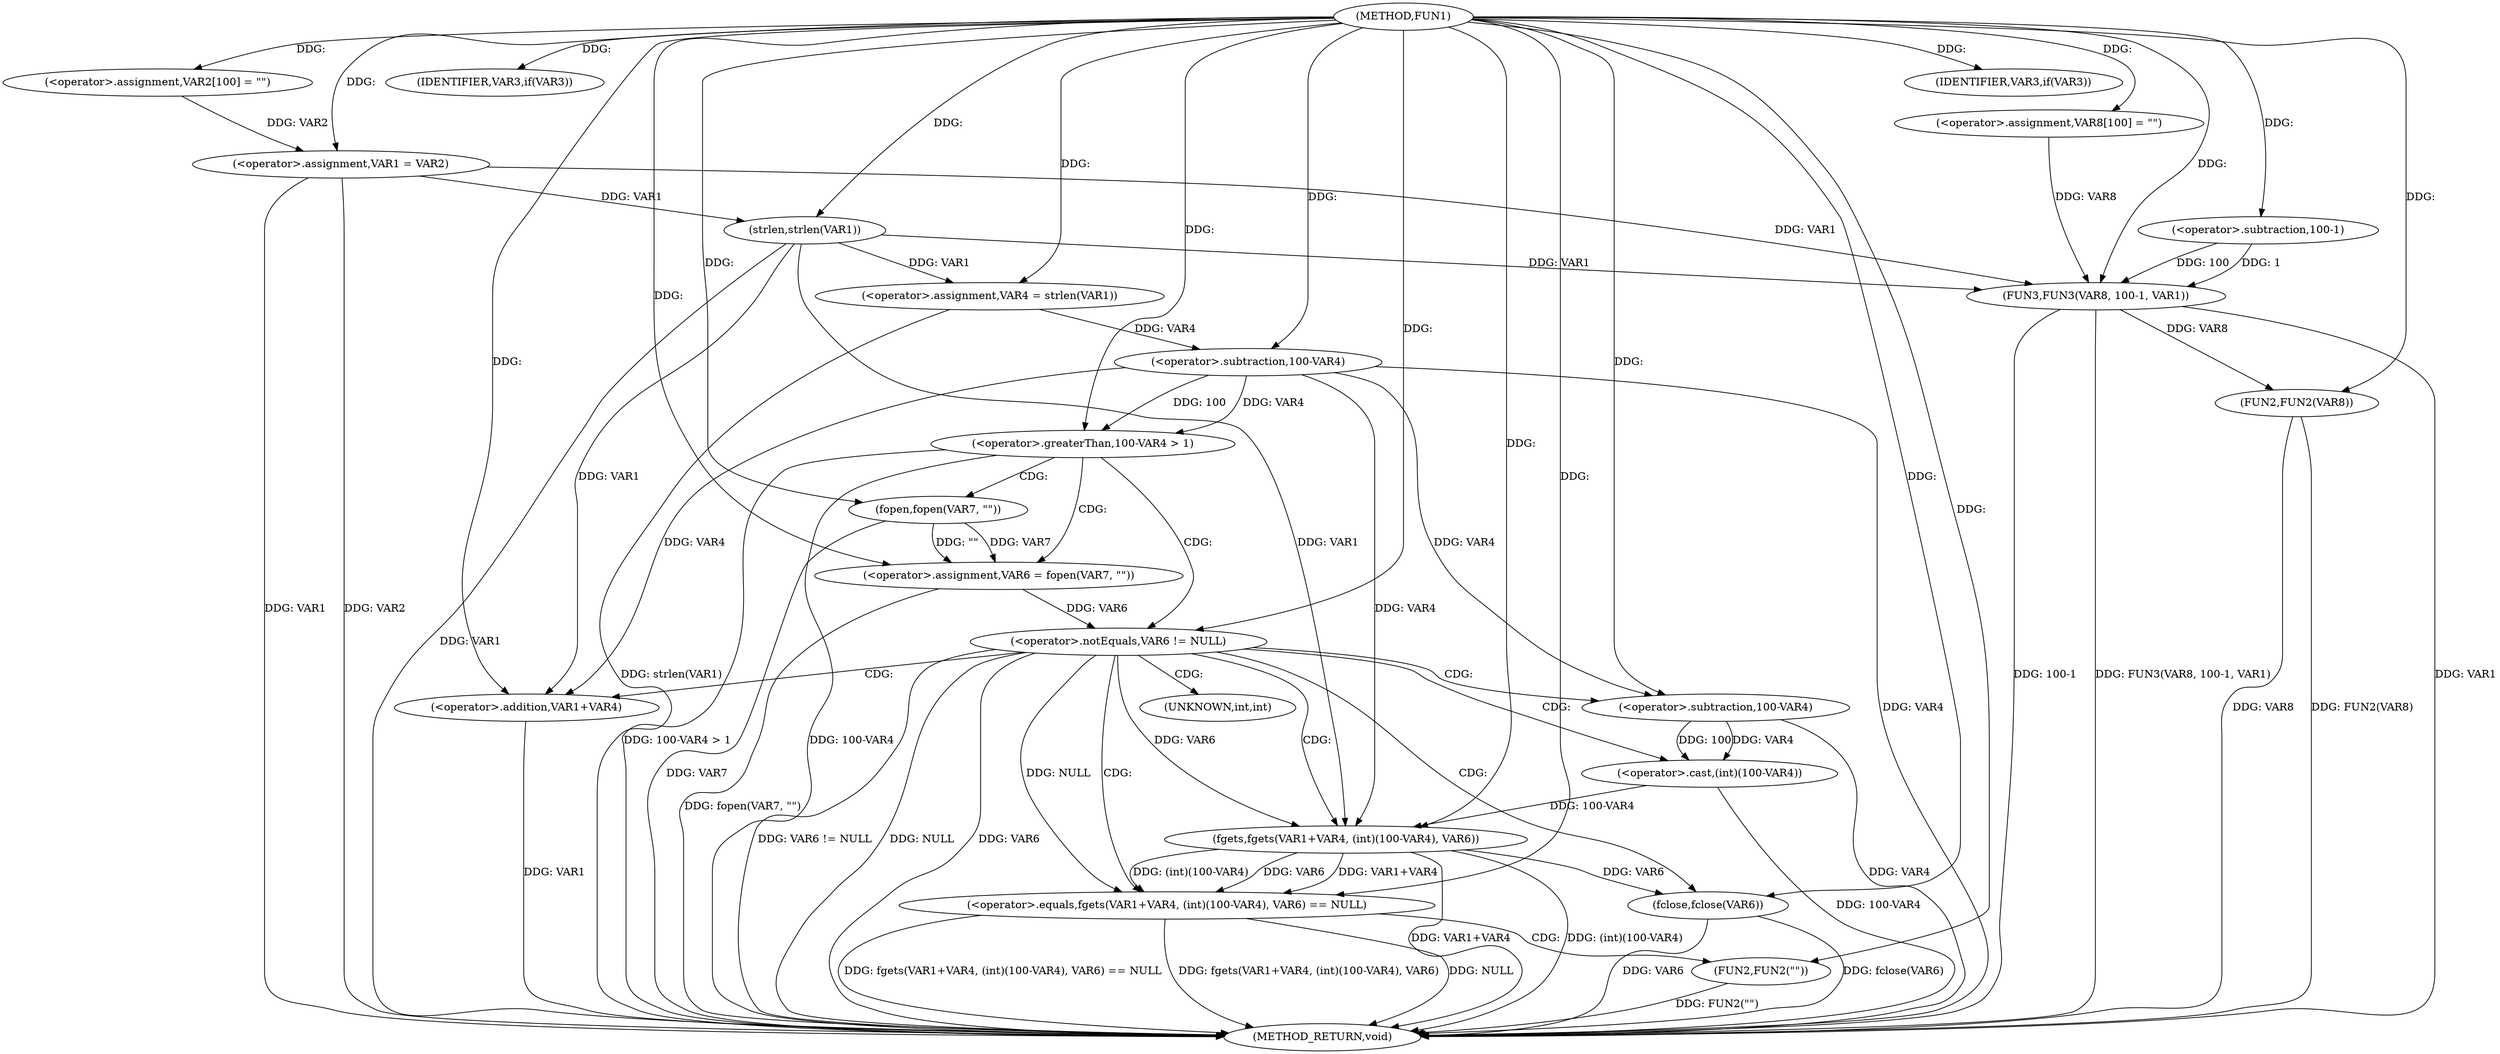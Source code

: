 digraph FUN1 {  
"1000100" [label = "(METHOD,FUN1)" ]
"1000171" [label = "(METHOD_RETURN,void)" ]
"1000104" [label = "(<operator>.assignment,VAR2[100] = \"\")" ]
"1000107" [label = "(<operator>.assignment,VAR1 = VAR2)" ]
"1000111" [label = "(IDENTIFIER,VAR3,if(VAR3))" ]
"1000115" [label = "(<operator>.assignment,VAR4 = strlen(VAR1))" ]
"1000117" [label = "(strlen,strlen(VAR1))" ]
"1000121" [label = "(<operator>.greaterThan,100-VAR4 > 1)" ]
"1000122" [label = "(<operator>.subtraction,100-VAR4)" ]
"1000127" [label = "(<operator>.assignment,VAR6 = fopen(VAR7, \"\"))" ]
"1000129" [label = "(fopen,fopen(VAR7, \"\"))" ]
"1000133" [label = "(<operator>.notEquals,VAR6 != NULL)" ]
"1000138" [label = "(<operator>.equals,fgets(VAR1+VAR4, (int)(100-VAR4), VAR6) == NULL)" ]
"1000139" [label = "(fgets,fgets(VAR1+VAR4, (int)(100-VAR4), VAR6))" ]
"1000140" [label = "(<operator>.addition,VAR1+VAR4)" ]
"1000143" [label = "(<operator>.cast,(int)(100-VAR4))" ]
"1000145" [label = "(<operator>.subtraction,100-VAR4)" ]
"1000151" [label = "(FUN2,FUN2(\"\"))" ]
"1000153" [label = "(fclose,fclose(VAR6))" ]
"1000156" [label = "(IDENTIFIER,VAR3,if(VAR3))" ]
"1000160" [label = "(<operator>.assignment,VAR8[100] = \"\")" ]
"1000163" [label = "(FUN3,FUN3(VAR8, 100-1, VAR1))" ]
"1000165" [label = "(<operator>.subtraction,100-1)" ]
"1000169" [label = "(FUN2,FUN2(VAR8))" ]
"1000144" [label = "(UNKNOWN,int,int)" ]
  "1000115" -> "1000171"  [ label = "DDG: strlen(VAR1)"] 
  "1000107" -> "1000171"  [ label = "DDG: VAR1"] 
  "1000169" -> "1000171"  [ label = "DDG: FUN2(VAR8)"] 
  "1000139" -> "1000171"  [ label = "DDG: VAR1+VAR4"] 
  "1000138" -> "1000171"  [ label = "DDG: NULL"] 
  "1000117" -> "1000171"  [ label = "DDG: VAR1"] 
  "1000133" -> "1000171"  [ label = "DDG: VAR6 != NULL"] 
  "1000153" -> "1000171"  [ label = "DDG: VAR6"] 
  "1000133" -> "1000171"  [ label = "DDG: NULL"] 
  "1000169" -> "1000171"  [ label = "DDG: VAR8"] 
  "1000138" -> "1000171"  [ label = "DDG: fgets(VAR1+VAR4, (int)(100-VAR4), VAR6) == NULL"] 
  "1000163" -> "1000171"  [ label = "DDG: FUN3(VAR8, 100-1, VAR1)"] 
  "1000145" -> "1000171"  [ label = "DDG: VAR4"] 
  "1000107" -> "1000171"  [ label = "DDG: VAR2"] 
  "1000163" -> "1000171"  [ label = "DDG: VAR1"] 
  "1000129" -> "1000171"  [ label = "DDG: VAR7"] 
  "1000151" -> "1000171"  [ label = "DDG: FUN2(\"\")"] 
  "1000140" -> "1000171"  [ label = "DDG: VAR1"] 
  "1000138" -> "1000171"  [ label = "DDG: fgets(VAR1+VAR4, (int)(100-VAR4), VAR6)"] 
  "1000127" -> "1000171"  [ label = "DDG: fopen(VAR7, \"\")"] 
  "1000133" -> "1000171"  [ label = "DDG: VAR6"] 
  "1000121" -> "1000171"  [ label = "DDG: 100-VAR4 > 1"] 
  "1000153" -> "1000171"  [ label = "DDG: fclose(VAR6)"] 
  "1000139" -> "1000171"  [ label = "DDG: (int)(100-VAR4)"] 
  "1000121" -> "1000171"  [ label = "DDG: 100-VAR4"] 
  "1000143" -> "1000171"  [ label = "DDG: 100-VAR4"] 
  "1000122" -> "1000171"  [ label = "DDG: VAR4"] 
  "1000163" -> "1000171"  [ label = "DDG: 100-1"] 
  "1000100" -> "1000104"  [ label = "DDG: "] 
  "1000104" -> "1000107"  [ label = "DDG: VAR2"] 
  "1000100" -> "1000107"  [ label = "DDG: "] 
  "1000100" -> "1000111"  [ label = "DDG: "] 
  "1000117" -> "1000115"  [ label = "DDG: VAR1"] 
  "1000100" -> "1000115"  [ label = "DDG: "] 
  "1000107" -> "1000117"  [ label = "DDG: VAR1"] 
  "1000100" -> "1000117"  [ label = "DDG: "] 
  "1000122" -> "1000121"  [ label = "DDG: 100"] 
  "1000122" -> "1000121"  [ label = "DDG: VAR4"] 
  "1000100" -> "1000122"  [ label = "DDG: "] 
  "1000115" -> "1000122"  [ label = "DDG: VAR4"] 
  "1000100" -> "1000121"  [ label = "DDG: "] 
  "1000129" -> "1000127"  [ label = "DDG: VAR7"] 
  "1000129" -> "1000127"  [ label = "DDG: \"\""] 
  "1000100" -> "1000127"  [ label = "DDG: "] 
  "1000100" -> "1000129"  [ label = "DDG: "] 
  "1000127" -> "1000133"  [ label = "DDG: VAR6"] 
  "1000100" -> "1000133"  [ label = "DDG: "] 
  "1000139" -> "1000138"  [ label = "DDG: VAR1+VAR4"] 
  "1000139" -> "1000138"  [ label = "DDG: (int)(100-VAR4)"] 
  "1000139" -> "1000138"  [ label = "DDG: VAR6"] 
  "1000117" -> "1000139"  [ label = "DDG: VAR1"] 
  "1000100" -> "1000139"  [ label = "DDG: "] 
  "1000122" -> "1000139"  [ label = "DDG: VAR4"] 
  "1000117" -> "1000140"  [ label = "DDG: VAR1"] 
  "1000100" -> "1000140"  [ label = "DDG: "] 
  "1000122" -> "1000140"  [ label = "DDG: VAR4"] 
  "1000143" -> "1000139"  [ label = "DDG: 100-VAR4"] 
  "1000145" -> "1000143"  [ label = "DDG: 100"] 
  "1000145" -> "1000143"  [ label = "DDG: VAR4"] 
  "1000100" -> "1000145"  [ label = "DDG: "] 
  "1000122" -> "1000145"  [ label = "DDG: VAR4"] 
  "1000133" -> "1000139"  [ label = "DDG: VAR6"] 
  "1000133" -> "1000138"  [ label = "DDG: NULL"] 
  "1000100" -> "1000138"  [ label = "DDG: "] 
  "1000100" -> "1000151"  [ label = "DDG: "] 
  "1000139" -> "1000153"  [ label = "DDG: VAR6"] 
  "1000100" -> "1000153"  [ label = "DDG: "] 
  "1000100" -> "1000156"  [ label = "DDG: "] 
  "1000100" -> "1000160"  [ label = "DDG: "] 
  "1000160" -> "1000163"  [ label = "DDG: VAR8"] 
  "1000100" -> "1000163"  [ label = "DDG: "] 
  "1000165" -> "1000163"  [ label = "DDG: 100"] 
  "1000165" -> "1000163"  [ label = "DDG: 1"] 
  "1000100" -> "1000165"  [ label = "DDG: "] 
  "1000107" -> "1000163"  [ label = "DDG: VAR1"] 
  "1000117" -> "1000163"  [ label = "DDG: VAR1"] 
  "1000163" -> "1000169"  [ label = "DDG: VAR8"] 
  "1000100" -> "1000169"  [ label = "DDG: "] 
  "1000121" -> "1000127"  [ label = "CDG: "] 
  "1000121" -> "1000129"  [ label = "CDG: "] 
  "1000121" -> "1000133"  [ label = "CDG: "] 
  "1000133" -> "1000153"  [ label = "CDG: "] 
  "1000133" -> "1000143"  [ label = "CDG: "] 
  "1000133" -> "1000145"  [ label = "CDG: "] 
  "1000133" -> "1000139"  [ label = "CDG: "] 
  "1000133" -> "1000144"  [ label = "CDG: "] 
  "1000133" -> "1000140"  [ label = "CDG: "] 
  "1000133" -> "1000138"  [ label = "CDG: "] 
  "1000138" -> "1000151"  [ label = "CDG: "] 
}
